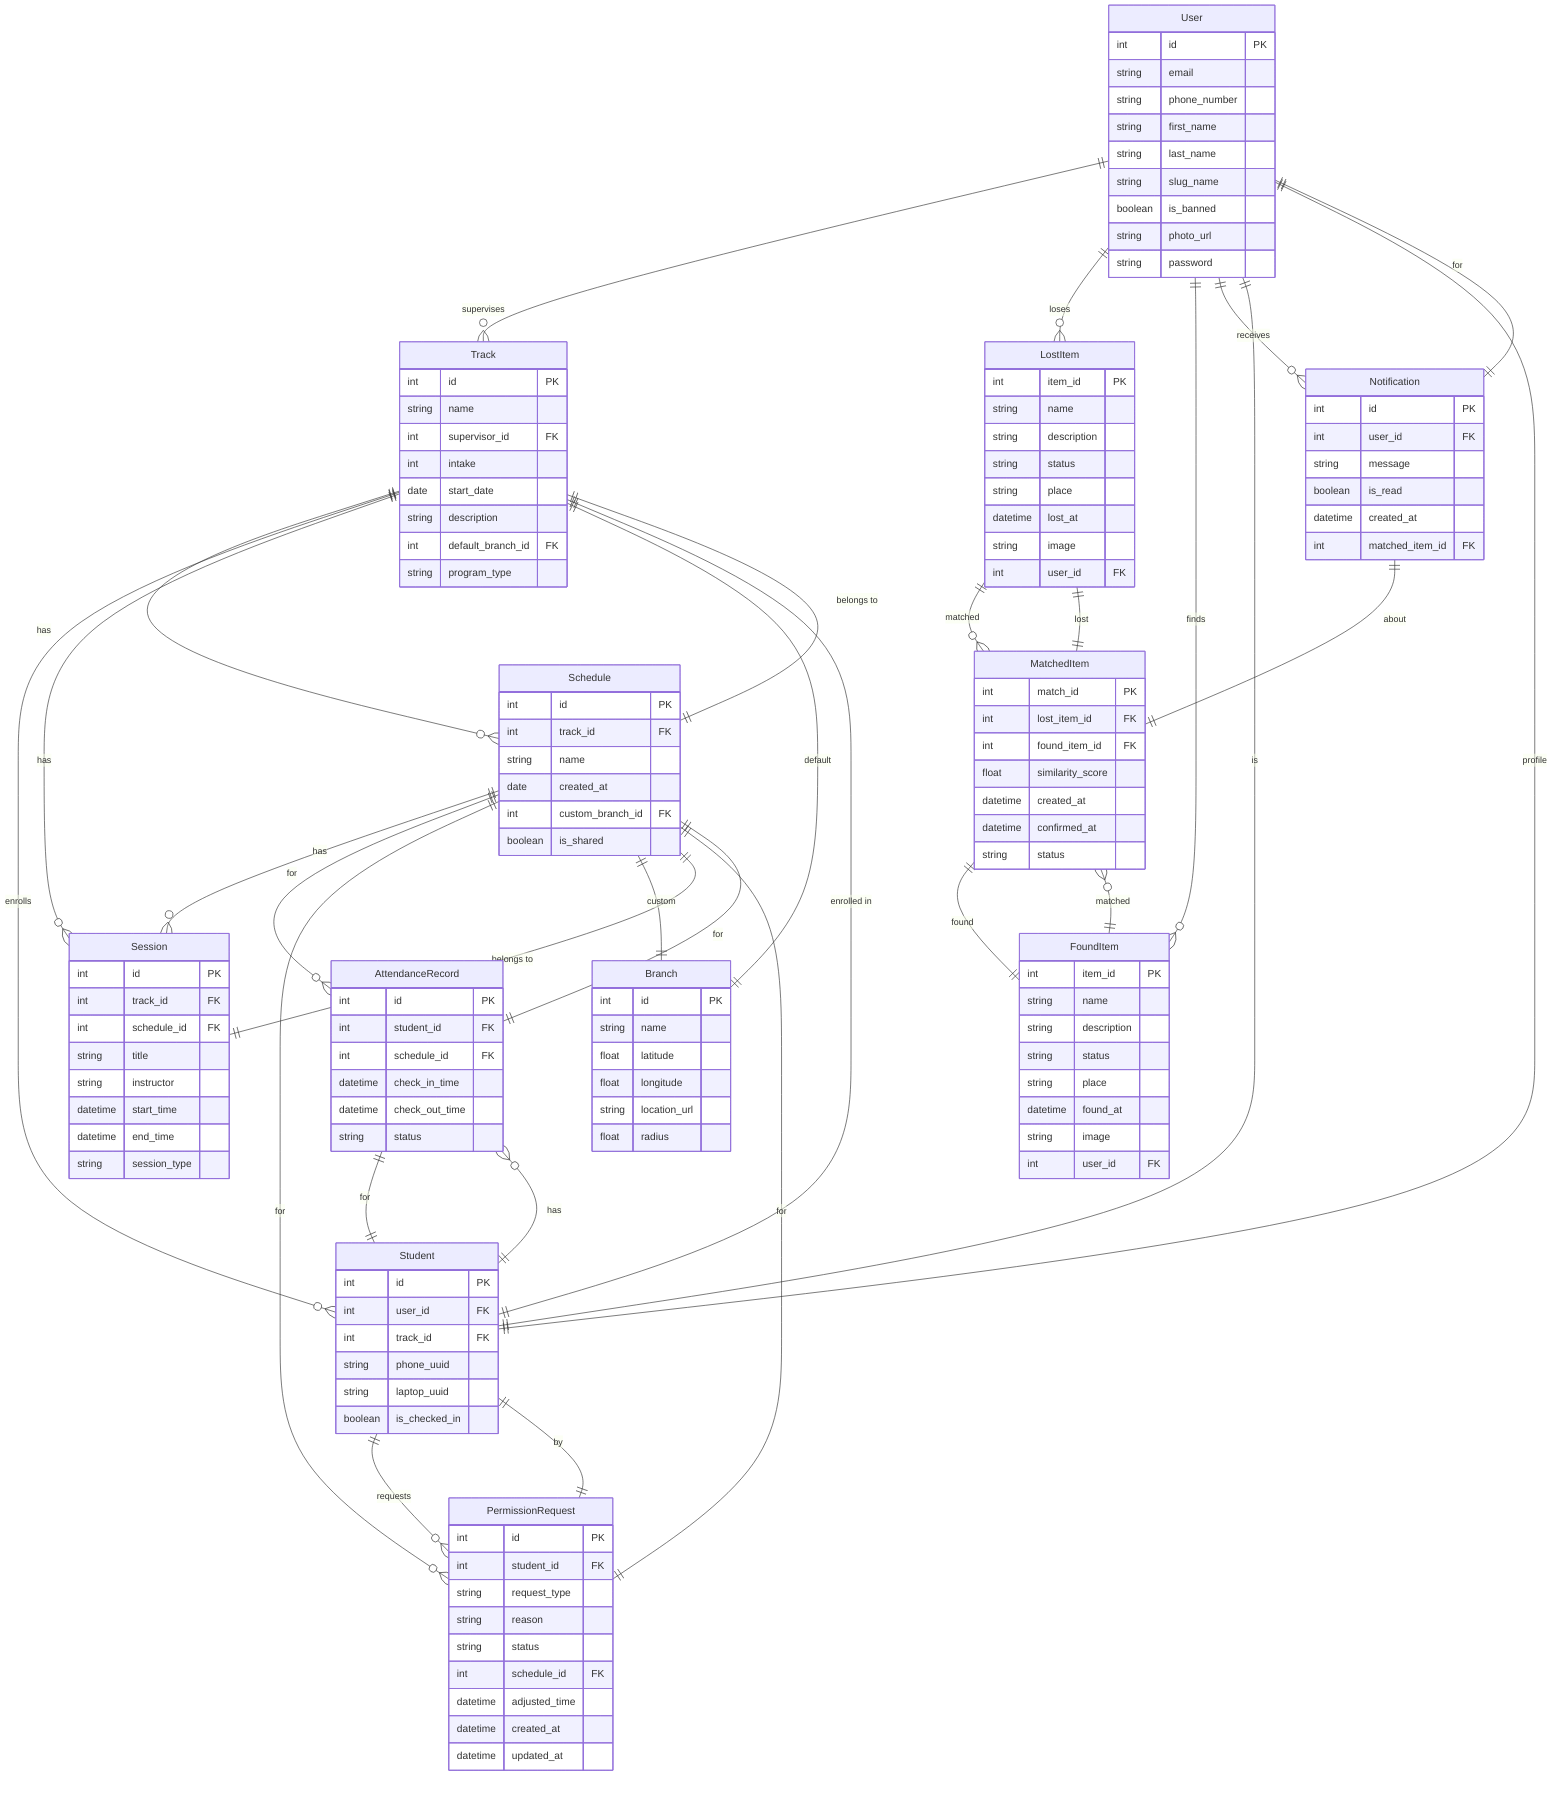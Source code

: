erDiagram
    User {
        int id PK
        string email
        string phone_number
        string first_name
        string last_name
        string slug_name
        boolean is_banned
        string photo_url
        string password
    }
    Branch {
        int id PK
        string name
        float latitude
        float longitude
        string location_url
        float radius
    }
    Track {
        int id PK
        string name
        int supervisor_id FK
        int intake
        date start_date
        string description
        int default_branch_id FK
        string program_type
    }
    Schedule {
        int id PK
        int track_id FK
        string name
        date created_at
        int custom_branch_id FK
        boolean is_shared
    }
    Session {
        int id PK
        int track_id FK
        int schedule_id FK
        string title
        string instructor
        datetime start_time
        datetime end_time
        string session_type
    }
    Student {
        int id PK
        int user_id FK
        int track_id FK
        string phone_uuid
        string laptop_uuid
        boolean is_checked_in
    }
    AttendanceRecord {
        int id PK
        int student_id FK
        int schedule_id FK
        datetime check_in_time
        datetime check_out_time
        string status
    }
    PermissionRequest {
        int id PK
        int student_id FK
        string request_type
        string reason
        string status
        int schedule_id FK
        datetime adjusted_time
        datetime created_at
        datetime updated_at
    }
    LostItem {
        int item_id PK
        string name
        string description
        string status
        string place
        datetime lost_at
        string image
        int user_id FK
    }
    FoundItem {
        int item_id PK
        string name
        string description
        string status
        string place
        datetime found_at
        string image
        int user_id FK
    }
    MatchedItem {
        int match_id PK
        int lost_item_id FK
        int found_item_id FK
        float similarity_score
        datetime created_at
        datetime confirmed_at
        string status
    }
    Notification {
        int id PK
        int user_id FK
        string message
        boolean is_read
        datetime created_at
        int matched_item_id FK
    }

    %% Relationships
    User ||--o{ Track : "supervises"
    User ||--o{ LostItem : "loses"
    User ||--o{ FoundItem : "finds"
    User ||--o{ Notification : "receives"
    User ||--|| Student : "is"
    Track ||--o{ Schedule : "has"
    Track ||--o{ Student : "enrolls"
    Track ||--o{ Session : "has"
    Track ||--|| Branch : "default"
    Schedule ||--o{ Session : "has"
    Schedule ||--o{ AttendanceRecord : "for"
    Schedule ||--o{ PermissionRequest : "for"
    Schedule ||--|| Track : "belongs to"
    Schedule ||--|| Branch : "custom"
    Session ||--|| Schedule : "belongs to"
    Student ||--o{ AttendanceRecord : "has"
    Student ||--o{ PermissionRequest : "requests"
    Student ||--|| Track : "enrolled in"
    Student ||--|| User : "profile"
    AttendanceRecord ||--|| Student : "for"
    AttendanceRecord ||--|| Schedule : "for"
    PermissionRequest ||--|| Student : "by"
    PermissionRequest ||--|| Schedule : "for"
    LostItem ||--o{ MatchedItem : "matched"
    FoundItem ||--o{ MatchedItem : "matched"
    MatchedItem ||--|| LostItem : "lost"
    MatchedItem ||--|| FoundItem : "found"
    Notification ||--|| User : "for"
    Notification ||--|| MatchedItem : "about"